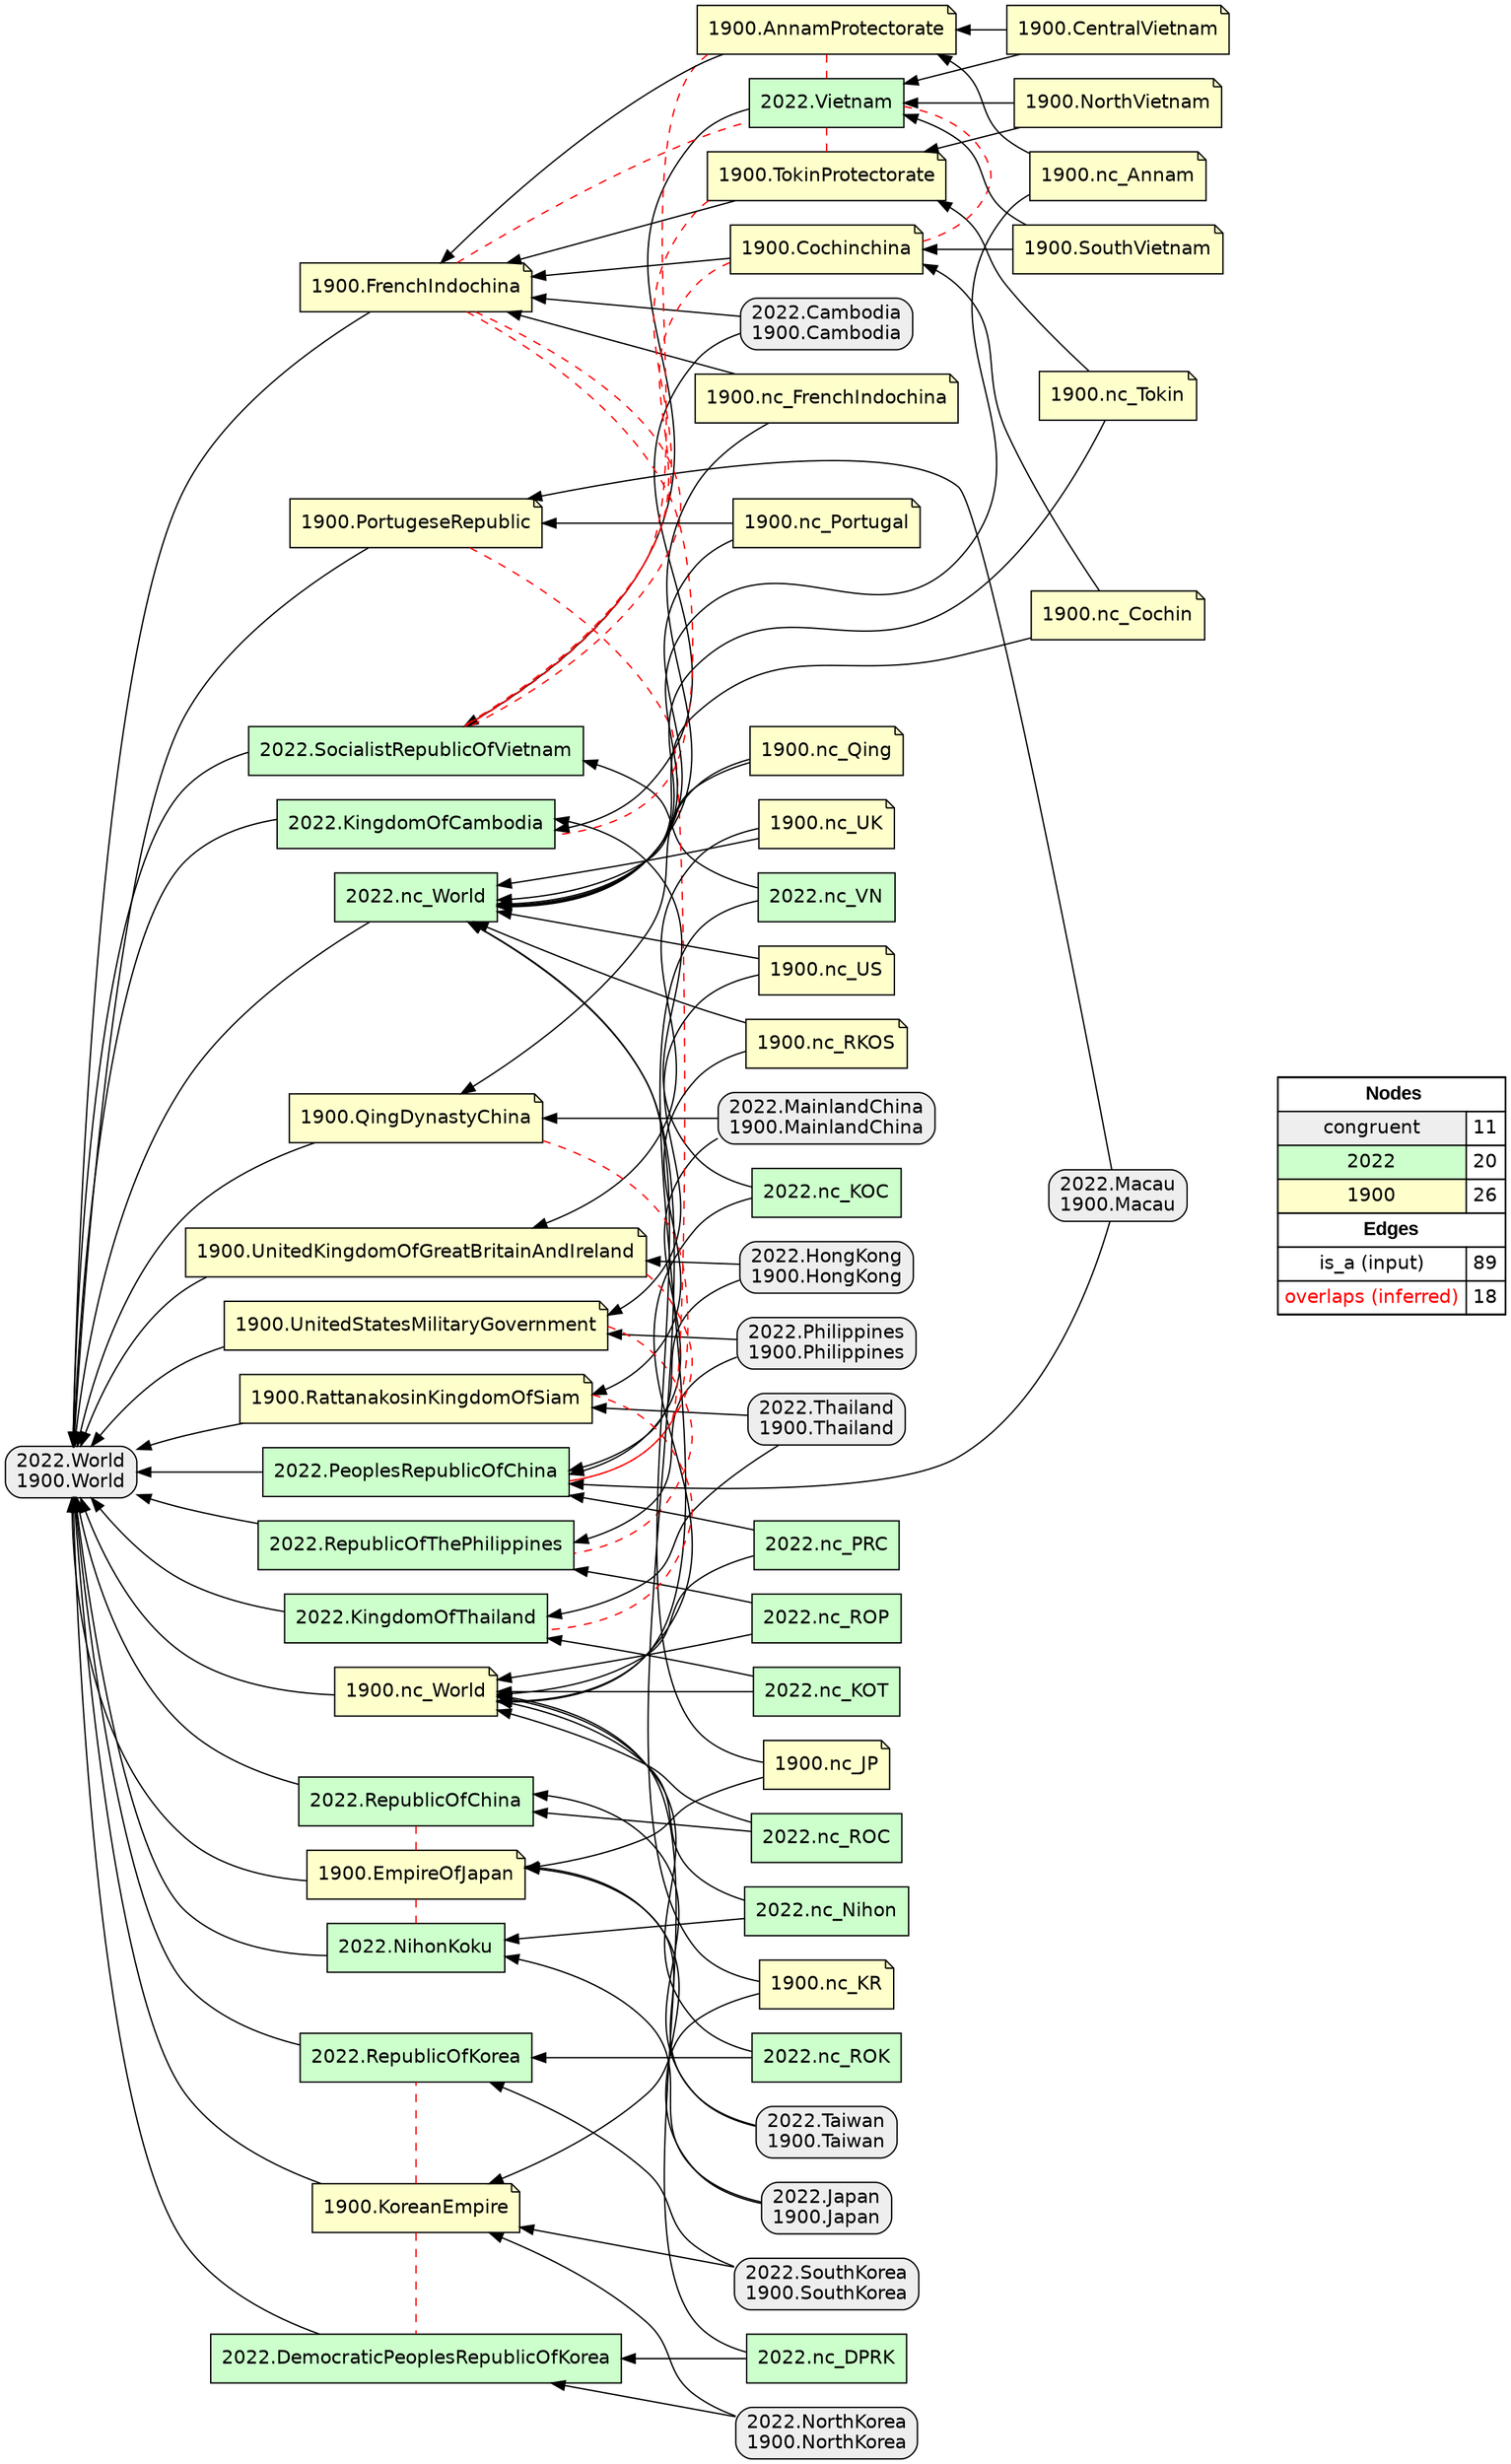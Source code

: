 digraph{
rankdir=RL
node[shape=box style="filled,rounded" fillcolor="#EEEEEE" fontname="helvetica"] 
"2022.Macau\n1900.Macau"
"2022.Thailand\n1900.Thailand"
"2022.NorthKorea\n1900.NorthKorea"
"2022.World\n1900.World"
"2022.HongKong\n1900.HongKong"
"2022.Japan\n1900.Japan"
"2022.Cambodia\n1900.Cambodia"
"2022.Philippines\n1900.Philippines"
"2022.MainlandChina\n1900.MainlandChina"
"2022.SouthKorea\n1900.SouthKorea"
"2022.Taiwan\n1900.Taiwan"
node[shape=box style=filled fillcolor="#CCFFCC" fontname="helvetica"] 
"2022.nc_VN"
"2022.SocialistRepublicOfVietnam"
"2022.nc_World"
"2022.PeoplesRepublicOfChina"
"2022.nc_ROC"
"2022.nc_DPRK"
"2022.RepublicOfChina"
"2022.RepublicOfThePhilippines"
"2022.Vietnam"
"2022.NihonKoku"
"2022.KingdomOfThailand"
"2022.nc_PRC"
"2022.RepublicOfKorea"
"2022.nc_ROK"
"2022.nc_KOC"
"2022.DemocraticPeoplesRepublicOfKorea"
"2022.nc_KOT"
"2022.nc_Nihon"
"2022.nc_ROP"
"2022.KingdomOfCambodia"
node[shape=note style=filled fillcolor="#FFFFCC" fontname="helvetica"] 
"1900.PortugeseRepublic"
"1900.nc_Qing"
"1900.nc_RKOS"
"1900.nc_FrenchIndochina"
"1900.KoreanEmpire"
"1900.UnitedStatesMilitaryGovernment"
"1900.nc_World"
"1900.nc_JP"
"1900.nc_Annam"
"1900.nc_Tokin"
"1900.EmpireOfJapan"
"1900.Cochinchina"
"1900.nc_Cochin"
"1900.FrenchIndochina"
"1900.nc_Portugal"
"1900.RattanakosinKingdomOfSiam"
"1900.nc_UK"
"1900.NorthVietnam"
"1900.nc_US"
"1900.TokinProtectorate"
"1900.CentralVietnam"
"1900.QingDynastyChina"
"1900.nc_KR"
"1900.AnnamProtectorate"
"1900.SouthVietnam"
"1900.UnitedKingdomOfGreatBritainAndIreland"
edge[arrowhead=normal style=dotted color="#000000" constraint=true penwidth=1]
edge[arrowhead=normal style=solid color="#000000" constraint=true penwidth=1]
"2022.Macau\n1900.Macau" -> "2022.PeoplesRepublicOfChina"
"1900.nc_Portugal" -> "2022.nc_World"
"2022.nc_ROK" -> "1900.nc_World"
"2022.HongKong\n1900.HongKong" -> "1900.UnitedKingdomOfGreatBritainAndIreland"
"2022.nc_VN" -> "2022.SocialistRepublicOfVietnam"
"1900.nc_Qing" -> "1900.QingDynastyChina"
"1900.CentralVietnam" -> "2022.Vietnam"
"2022.SouthKorea\n1900.SouthKorea" -> "2022.RepublicOfKorea"
"2022.Japan\n1900.Japan" -> "1900.EmpireOfJapan"
"2022.Taiwan\n1900.Taiwan" -> "1900.EmpireOfJapan"
"1900.PortugeseRepublic" -> "2022.World\n1900.World"
"1900.nc_US" -> "2022.nc_World"
"1900.nc_Qing" -> "2022.nc_World"
"2022.nc_ROC" -> "2022.RepublicOfChina"
"1900.CentralVietnam" -> "1900.AnnamProtectorate"
"2022.Taiwan\n1900.Taiwan" -> "2022.RepublicOfChina"
"2022.nc_DPRK" -> "2022.DemocraticPeoplesRepublicOfKorea"
"1900.nc_RKOS" -> "1900.RattanakosinKingdomOfSiam"
"2022.KingdomOfThailand" -> "2022.World\n1900.World"
"2022.nc_Nihon" -> "2022.NihonKoku"
"1900.SouthVietnam" -> "2022.Vietnam"
"2022.Philippines\n1900.Philippines" -> "2022.RepublicOfThePhilippines"
"2022.nc_KOT" -> "2022.KingdomOfThailand"
"2022.SouthKorea\n1900.SouthKorea" -> "1900.KoreanEmpire"
"2022.nc_VN" -> "1900.nc_World"
"1900.nc_Tokin" -> "1900.TokinProtectorate"
"1900.nc_KR" -> "1900.KoreanEmpire"
"1900.NorthVietnam" -> "1900.TokinProtectorate"
"2022.Cambodia\n1900.Cambodia" -> "1900.FrenchIndochina"
"2022.NorthKorea\n1900.NorthKorea" -> "1900.KoreanEmpire"
"2022.Japan\n1900.Japan" -> "2022.NihonKoku"
"2022.nc_World" -> "2022.World\n1900.World"
"1900.nc_UK" -> "2022.nc_World"
"1900.nc_Cochin" -> "1900.Cochinchina"
"2022.nc_ROC" -> "1900.nc_World"
"1900.nc_US" -> "1900.UnitedStatesMilitaryGovernment"
"1900.UnitedStatesMilitaryGovernment" -> "2022.World\n1900.World"
"2022.MainlandChina\n1900.MainlandChina" -> "1900.QingDynastyChina"
"2022.RepublicOfThePhilippines" -> "2022.World\n1900.World"
"2022.RepublicOfKorea" -> "2022.World\n1900.World"
"2022.KingdomOfCambodia" -> "2022.World\n1900.World"
"1900.nc_JP" -> "2022.nc_World"
"2022.Cambodia\n1900.Cambodia" -> "2022.KingdomOfCambodia"
"2022.Thailand\n1900.Thailand" -> "2022.KingdomOfThailand"
"1900.EmpireOfJapan" -> "2022.World\n1900.World"
"1900.nc_Portugal" -> "1900.PortugeseRepublic"
"1900.nc_World" -> "2022.World\n1900.World"
"1900.TokinProtectorate" -> "1900.FrenchIndochina"
"1900.nc_UK" -> "1900.UnitedKingdomOfGreatBritainAndIreland"
"1900.nc_KR" -> "2022.nc_World"
"2022.MainlandChina\n1900.MainlandChina" -> "2022.PeoplesRepublicOfChina"
"2022.nc_ROK" -> "2022.RepublicOfKorea"
"1900.UnitedKingdomOfGreatBritainAndIreland" -> "2022.World\n1900.World"
"2022.nc_ROP" -> "2022.RepublicOfThePhilippines"
"1900.QingDynastyChina" -> "2022.World\n1900.World"
"2022.nc_ROP" -> "1900.nc_World"
"2022.SocialistRepublicOfVietnam" -> "2022.World\n1900.World"
"1900.KoreanEmpire" -> "2022.World\n1900.World"
"2022.nc_KOC" -> "1900.nc_World"
"1900.RattanakosinKingdomOfSiam" -> "2022.World\n1900.World"
"2022.NihonKoku" -> "2022.World\n1900.World"
"1900.AnnamProtectorate" -> "1900.FrenchIndochina"
"2022.nc_PRC" -> "1900.nc_World"
"1900.NorthVietnam" -> "2022.Vietnam"
"2022.Vietnam" -> "2022.SocialistRepublicOfVietnam"
"2022.NorthKorea\n1900.NorthKorea" -> "2022.DemocraticPeoplesRepublicOfKorea"
"1900.nc_JP" -> "1900.EmpireOfJapan"
"2022.nc_Nihon" -> "1900.nc_World"
"1900.nc_FrenchIndochina" -> "2022.nc_World"
"2022.DemocraticPeoplesRepublicOfKorea" -> "2022.World\n1900.World"
"1900.Cochinchina" -> "1900.FrenchIndochina"
"2022.nc_DPRK" -> "1900.nc_World"
"2022.nc_KOT" -> "1900.nc_World"
"1900.SouthVietnam" -> "1900.Cochinchina"
"1900.nc_Tokin" -> "2022.nc_World"
"2022.HongKong\n1900.HongKong" -> "2022.PeoplesRepublicOfChina"
"1900.nc_RKOS" -> "2022.nc_World"
"2022.PeoplesRepublicOfChina" -> "2022.World\n1900.World"
"2022.Thailand\n1900.Thailand" -> "1900.RattanakosinKingdomOfSiam"
"1900.nc_Cochin" -> "2022.nc_World"
"1900.FrenchIndochina" -> "2022.World\n1900.World"
"1900.nc_Annam" -> "1900.AnnamProtectorate"
"1900.nc_Annam" -> "2022.nc_World"
"1900.nc_FrenchIndochina" -> "1900.FrenchIndochina"
"2022.Macau\n1900.Macau" -> "1900.PortugeseRepublic"
"2022.nc_KOC" -> "2022.KingdomOfCambodia"
"2022.RepublicOfChina" -> "2022.World\n1900.World"
"2022.Philippines\n1900.Philippines" -> "1900.UnitedStatesMilitaryGovernment"
"2022.nc_PRC" -> "2022.PeoplesRepublicOfChina"
edge[arrowhead=none style=dashed color="#FF0000" constraint=false penwidth=1]
"1900.KoreanEmpire" -> "2022.DemocraticPeoplesRepublicOfKorea"
"1900.PortugeseRepublic" -> "2022.PeoplesRepublicOfChina"
"1900.TokinProtectorate" -> "2022.SocialistRepublicOfVietnam"
"1900.AnnamProtectorate" -> "2022.Vietnam"
"1900.EmpireOfJapan" -> "2022.NihonKoku"
"1900.FrenchIndochina" -> "2022.KingdomOfCambodia"
"1900.KoreanEmpire" -> "2022.RepublicOfKorea"
"1900.EmpireOfJapan" -> "2022.RepublicOfChina"
"1900.Cochinchina" -> "2022.Vietnam"
"1900.AnnamProtectorate" -> "2022.SocialistRepublicOfVietnam"
"1900.UnitedKingdomOfGreatBritainAndIreland" -> "2022.PeoplesRepublicOfChina"
"1900.QingDynastyChina" -> "2022.PeoplesRepublicOfChina"
"1900.FrenchIndochina" -> "2022.Vietnam"
"1900.UnitedStatesMilitaryGovernment" -> "2022.RepublicOfThePhilippines"
"1900.RattanakosinKingdomOfSiam" -> "2022.KingdomOfThailand"
"1900.Cochinchina" -> "2022.SocialistRepublicOfVietnam"
"1900.TokinProtectorate" -> "2022.Vietnam"
"1900.FrenchIndochina" -> "2022.SocialistRepublicOfVietnam"
node[shape=box] 
{rank=source Legend [fillcolor= white margin=0 label=< 
 <TABLE BORDER="0" CELLBORDER="1" CELLSPACING="0" CELLPADDING="4"> 
<TR> <TD COLSPAN="2"><font face="Arial Black"> Nodes</font></TD> </TR> 
<TR> 
 <TD bgcolor="#EEEEEE" fontname="helvetica">congruent</TD> 
 <TD>11</TD> 
 </TR> 
<TR> 
 <TD bgcolor="#CCFFCC" fontname="helvetica">2022</TD> 
 <TD>20</TD> 
 </TR> 
<TR> 
 <TD bgcolor="#FFFFCC" fontname="helvetica">1900</TD> 
 <TD>26</TD> 
 </TR> 
<TR> <TD COLSPAN="2"><font face = "Arial Black"> Edges </font></TD> </TR> 
<TR> 
 <TD><font color ="#000000">is_a (input)</font></TD><TD>89</TD>
</TR>
<TR> 
 <TD><font color ="#FF0000">overlaps (inferred)</font></TD><TD>18</TD>
</TR>
</TABLE> 
 >] } 
}